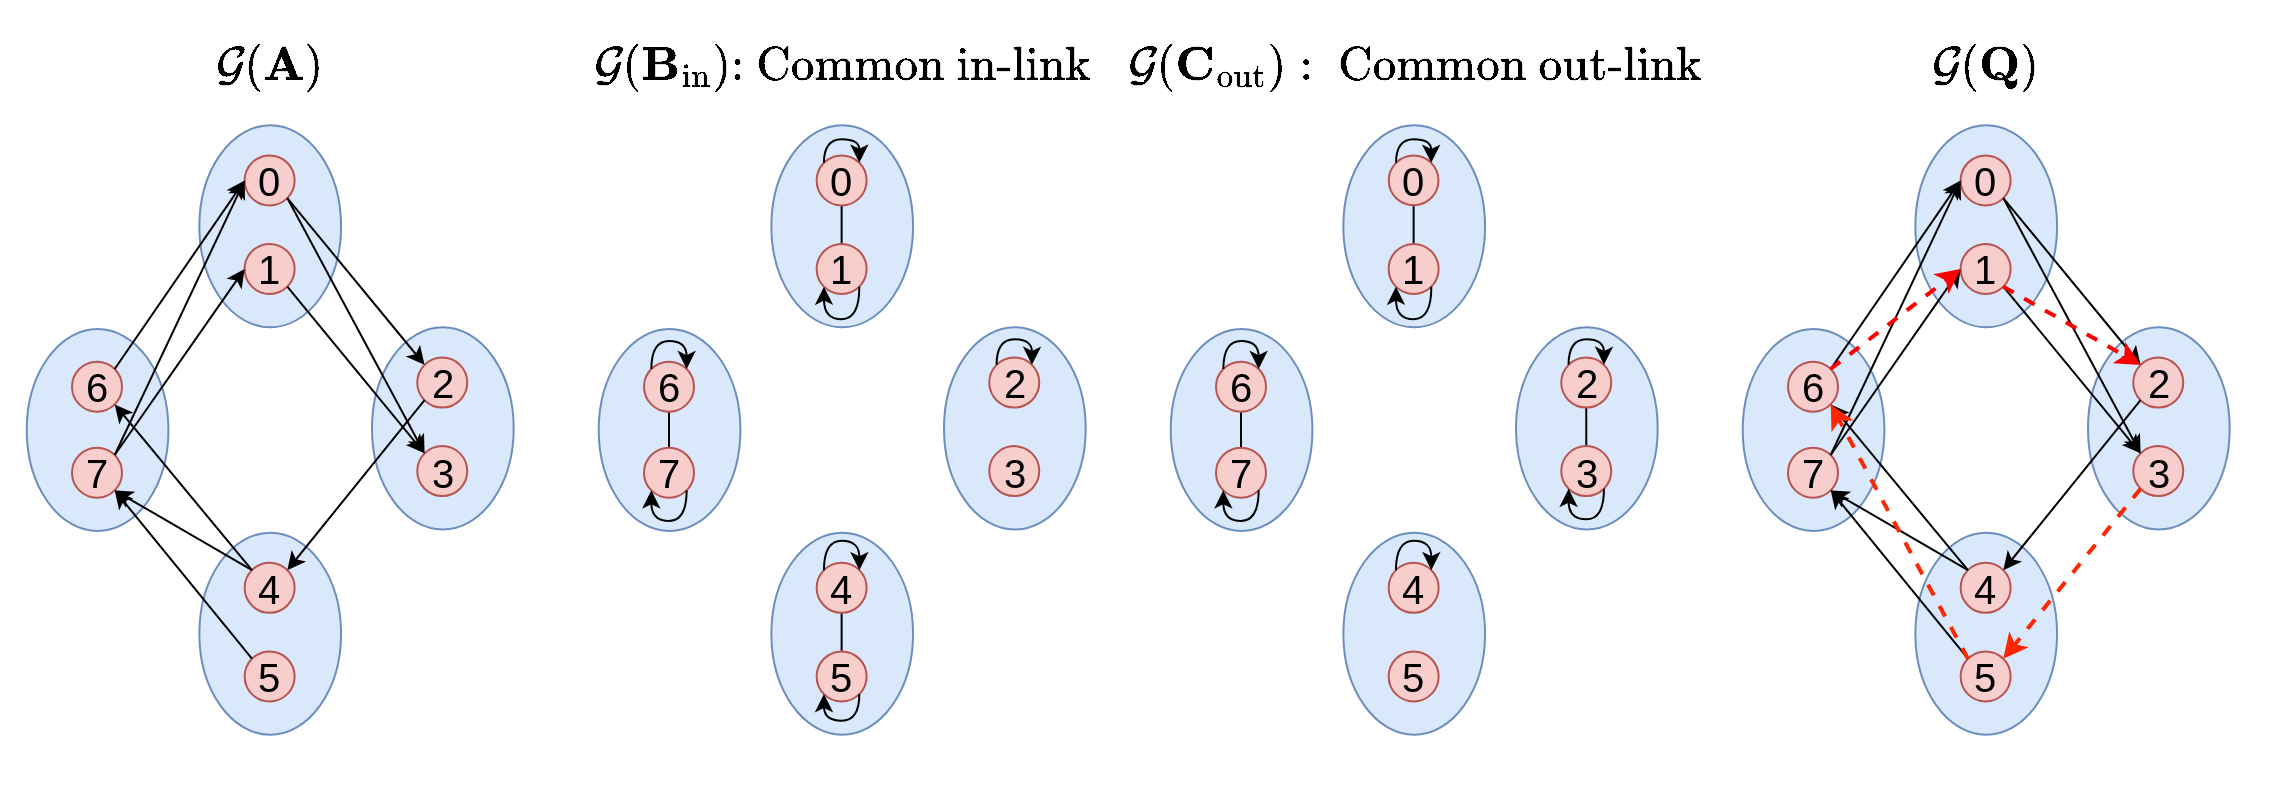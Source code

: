 <mxfile version="22.1.3" type="github">
  <diagram name="Page-1" id="w1v2pbCQFpZ6DE9W8kbo">
    <mxGraphModel dx="2074" dy="1190" grid="1" gridSize="10" guides="1" tooltips="1" connect="1" arrows="1" fold="1" page="1" pageScale="1" pageWidth="1400" pageHeight="850" math="1" shadow="0">
      <root>
        <mxCell id="0" />
        <mxCell id="1" parent="0" />
        <mxCell id="zq6gwk42By_WQmrwpAdC-290" value="" style="rounded=0;whiteSpace=wrap;html=1;strokeColor=none;" parent="1" vertex="1">
          <mxGeometry x="69.79" y="30" width="1140" height="400" as="geometry" />
        </mxCell>
        <mxCell id="zq6gwk42By_WQmrwpAdC-293" value="" style="group" parent="1" vertex="1" connectable="0">
          <mxGeometry x="82" y="60" width="1115.59" height="340" as="geometry" />
        </mxCell>
        <mxCell id="zq6gwk42By_WQmrwpAdC-291" value="" style="group" parent="zq6gwk42By_WQmrwpAdC-293" vertex="1" connectable="0">
          <mxGeometry width="1115.59" height="340" as="geometry" />
        </mxCell>
        <mxCell id="zq6gwk42By_WQmrwpAdC-72" value="" style="group" parent="zq6gwk42By_WQmrwpAdC-291" vertex="1" connectable="0">
          <mxGeometry y="30" width="243.85" height="310" as="geometry" />
        </mxCell>
        <mxCell id="zq6gwk42By_WQmrwpAdC-155" value="" style="group" parent="zq6gwk42By_WQmrwpAdC-72" vertex="1" connectable="0">
          <mxGeometry x="0.361" y="103.674" width="243.489" height="101.853" as="geometry" />
        </mxCell>
        <mxCell id="zq6gwk42By_WQmrwpAdC-154" value="" style="group" parent="zq6gwk42By_WQmrwpAdC-155" vertex="1" connectable="0">
          <mxGeometry y="0.8" width="70.857" height="101.053" as="geometry" />
        </mxCell>
        <mxCell id="zq6gwk42By_WQmrwpAdC-10" value="" style="ellipse;whiteSpace=wrap;html=1;rotation=-90;fillColor=#dae8fc;strokeColor=#6c8ebf;" parent="zq6gwk42By_WQmrwpAdC-154" vertex="1">
          <mxGeometry x="-15.098" y="15.098" width="101.053" height="70.857" as="geometry" />
        </mxCell>
        <mxCell id="zq6gwk42By_WQmrwpAdC-11" value="6" style="ellipse;whiteSpace=wrap;html=1;aspect=fixed;fillColor=#f8cecc;strokeColor=#b85450;fontSize=20;" parent="zq6gwk42By_WQmrwpAdC-154" vertex="1">
          <mxGeometry x="22.638" y="16.371" width="25" height="25" as="geometry" />
        </mxCell>
        <mxCell id="zq6gwk42By_WQmrwpAdC-12" value="7" style="ellipse;whiteSpace=wrap;html=1;aspect=fixed;fillColor=#f8cecc;strokeColor=#b85450;fontSize=20;" parent="zq6gwk42By_WQmrwpAdC-154" vertex="1">
          <mxGeometry x="22.638" y="59.372" width="25" height="25" as="geometry" />
        </mxCell>
        <mxCell id="zq6gwk42By_WQmrwpAdC-152" value="" style="group" parent="zq6gwk42By_WQmrwpAdC-155" vertex="1" connectable="0">
          <mxGeometry x="172.632" width="70.857" height="101.053" as="geometry" />
        </mxCell>
        <mxCell id="zq6gwk42By_WQmrwpAdC-4" value="" style="ellipse;whiteSpace=wrap;html=1;rotation=-90;fillColor=#dae8fc;strokeColor=#6c8ebf;" parent="zq6gwk42By_WQmrwpAdC-152" vertex="1">
          <mxGeometry x="-15.098" y="15.098" width="101.053" height="70.857" as="geometry" />
        </mxCell>
        <mxCell id="zq6gwk42By_WQmrwpAdC-5" value="2" style="ellipse;whiteSpace=wrap;html=1;aspect=fixed;fillColor=#f8cecc;strokeColor=#b85450;fontSize=20;" parent="zq6gwk42By_WQmrwpAdC-152" vertex="1">
          <mxGeometry x="22.638" y="15.086" width="25" height="25" as="geometry" />
        </mxCell>
        <mxCell id="zq6gwk42By_WQmrwpAdC-6" value="3" style="ellipse;whiteSpace=wrap;html=1;aspect=fixed;fillColor=#f8cecc;strokeColor=#b85450;fontSize=20;" parent="zq6gwk42By_WQmrwpAdC-152" vertex="1">
          <mxGeometry x="22.638" y="59.372" width="25" height="25" as="geometry" />
        </mxCell>
        <mxCell id="zq6gwk42By_WQmrwpAdC-156" value="" style="group" parent="zq6gwk42By_WQmrwpAdC-72" vertex="1" connectable="0">
          <mxGeometry x="86.677" y="2.617" width="70.857" height="304.767" as="geometry" />
        </mxCell>
        <mxCell id="zq6gwk42By_WQmrwpAdC-151" value="" style="group" parent="zq6gwk42By_WQmrwpAdC-156" vertex="1" connectable="0">
          <mxGeometry width="70.857" height="101.053" as="geometry" />
        </mxCell>
        <mxCell id="zq6gwk42By_WQmrwpAdC-1" value="" style="ellipse;whiteSpace=wrap;html=1;rotation=-90;fillColor=#dae8fc;strokeColor=#6c8ebf;" parent="zq6gwk42By_WQmrwpAdC-151" vertex="1">
          <mxGeometry x="-15.098" y="15.098" width="101.053" height="70.857" as="geometry" />
        </mxCell>
        <mxCell id="zq6gwk42By_WQmrwpAdC-2" value="0" style="ellipse;whiteSpace=wrap;html=1;aspect=fixed;fillColor=#f8cecc;strokeColor=#b85450;fontSize=20;" parent="zq6gwk42By_WQmrwpAdC-151" vertex="1">
          <mxGeometry x="22.638" y="15.086" width="25" height="25" as="geometry" />
        </mxCell>
        <mxCell id="zq6gwk42By_WQmrwpAdC-3" value="1" style="ellipse;whiteSpace=wrap;html=1;aspect=fixed;fillColor=#f8cecc;strokeColor=#b85450;fontSize=20;" parent="zq6gwk42By_WQmrwpAdC-151" vertex="1">
          <mxGeometry x="22.638" y="59.372" width="25" height="25" as="geometry" />
        </mxCell>
        <mxCell id="zq6gwk42By_WQmrwpAdC-153" value="" style="group" parent="zq6gwk42By_WQmrwpAdC-156" vertex="1" connectable="0">
          <mxGeometry y="203.714" width="70.857" height="101.053" as="geometry" />
        </mxCell>
        <mxCell id="zq6gwk42By_WQmrwpAdC-7" value="" style="ellipse;whiteSpace=wrap;html=1;rotation=-90;fillColor=#dae8fc;strokeColor=#6c8ebf;" parent="zq6gwk42By_WQmrwpAdC-153" vertex="1">
          <mxGeometry x="-15.098" y="15.098" width="101.053" height="70.857" as="geometry" />
        </mxCell>
        <mxCell id="zq6gwk42By_WQmrwpAdC-8" value="4" style="ellipse;whiteSpace=wrap;html=1;aspect=fixed;fillColor=#f8cecc;strokeColor=#b85450;fontSize=20;" parent="zq6gwk42By_WQmrwpAdC-153" vertex="1">
          <mxGeometry x="22.638" y="15.086" width="25" height="25" as="geometry" />
        </mxCell>
        <mxCell id="zq6gwk42By_WQmrwpAdC-9" value="5" style="ellipse;whiteSpace=wrap;html=1;aspect=fixed;fillColor=#f8cecc;strokeColor=#b85450;fontSize=20;" parent="zq6gwk42By_WQmrwpAdC-153" vertex="1">
          <mxGeometry x="22.638" y="59.372" width="25" height="25" as="geometry" />
        </mxCell>
        <mxCell id="zq6gwk42By_WQmrwpAdC-23" style="rounded=0;orthogonalLoop=1;jettySize=auto;html=1;exitX=1;exitY=0;exitDx=0;exitDy=0;entryX=0;entryY=0.5;entryDx=0;entryDy=0;" parent="zq6gwk42By_WQmrwpAdC-72" source="zq6gwk42By_WQmrwpAdC-11" target="zq6gwk42By_WQmrwpAdC-2" edge="1">
          <mxGeometry relative="1" as="geometry" />
        </mxCell>
        <mxCell id="zq6gwk42By_WQmrwpAdC-24" style="rounded=0;orthogonalLoop=1;jettySize=auto;html=1;exitX=1;exitY=0;exitDx=0;exitDy=0;entryX=0;entryY=0.5;entryDx=0;entryDy=0;" parent="zq6gwk42By_WQmrwpAdC-72" source="zq6gwk42By_WQmrwpAdC-12" target="zq6gwk42By_WQmrwpAdC-2" edge="1">
          <mxGeometry relative="1" as="geometry" />
        </mxCell>
        <mxCell id="zq6gwk42By_WQmrwpAdC-25" style="rounded=0;orthogonalLoop=1;jettySize=auto;html=1;exitX=1;exitY=0;exitDx=0;exitDy=0;entryX=0;entryY=0.5;entryDx=0;entryDy=0;" parent="zq6gwk42By_WQmrwpAdC-72" source="zq6gwk42By_WQmrwpAdC-12" target="zq6gwk42By_WQmrwpAdC-3" edge="1">
          <mxGeometry relative="1" as="geometry" />
        </mxCell>
        <mxCell id="zq6gwk42By_WQmrwpAdC-13" style="rounded=0;orthogonalLoop=1;jettySize=auto;html=1;exitX=1;exitY=1;exitDx=0;exitDy=0;entryX=0;entryY=0;entryDx=0;entryDy=0;" parent="zq6gwk42By_WQmrwpAdC-72" source="zq6gwk42By_WQmrwpAdC-2" target="zq6gwk42By_WQmrwpAdC-5" edge="1">
          <mxGeometry relative="1" as="geometry" />
        </mxCell>
        <mxCell id="zq6gwk42By_WQmrwpAdC-14" style="rounded=0;orthogonalLoop=1;jettySize=auto;html=1;exitX=1;exitY=1;exitDx=0;exitDy=0;entryX=0;entryY=0;entryDx=0;entryDy=0;" parent="zq6gwk42By_WQmrwpAdC-72" source="zq6gwk42By_WQmrwpAdC-2" target="zq6gwk42By_WQmrwpAdC-6" edge="1">
          <mxGeometry relative="1" as="geometry" />
        </mxCell>
        <mxCell id="zq6gwk42By_WQmrwpAdC-17" style="rounded=0;orthogonalLoop=1;jettySize=auto;html=1;exitX=1;exitY=1;exitDx=0;exitDy=0;entryX=0;entryY=0;entryDx=0;entryDy=0;" parent="zq6gwk42By_WQmrwpAdC-72" source="zq6gwk42By_WQmrwpAdC-3" target="zq6gwk42By_WQmrwpAdC-6" edge="1">
          <mxGeometry relative="1" as="geometry">
            <mxPoint x="202.105" y="172.714" as="targetPoint" />
          </mxGeometry>
        </mxCell>
        <mxCell id="zq6gwk42By_WQmrwpAdC-20" style="rounded=0;orthogonalLoop=1;jettySize=auto;html=1;exitX=0;exitY=0;exitDx=0;exitDy=0;entryX=1;entryY=1;entryDx=0;entryDy=0;" parent="zq6gwk42By_WQmrwpAdC-72" source="zq6gwk42By_WQmrwpAdC-8" target="zq6gwk42By_WQmrwpAdC-11" edge="1">
          <mxGeometry relative="1" as="geometry" />
        </mxCell>
        <mxCell id="zq6gwk42By_WQmrwpAdC-21" style="rounded=0;orthogonalLoop=1;jettySize=auto;html=1;exitX=0;exitY=0;exitDx=0;exitDy=0;entryX=1;entryY=1;entryDx=0;entryDy=0;" parent="zq6gwk42By_WQmrwpAdC-72" source="zq6gwk42By_WQmrwpAdC-8" target="zq6gwk42By_WQmrwpAdC-12" edge="1">
          <mxGeometry relative="1" as="geometry" />
        </mxCell>
        <mxCell id="zq6gwk42By_WQmrwpAdC-22" style="rounded=0;orthogonalLoop=1;jettySize=auto;html=1;exitX=0;exitY=0;exitDx=0;exitDy=0;entryX=1;entryY=1;entryDx=0;entryDy=0;" parent="zq6gwk42By_WQmrwpAdC-72" source="zq6gwk42By_WQmrwpAdC-9" target="zq6gwk42By_WQmrwpAdC-12" edge="1">
          <mxGeometry relative="1" as="geometry" />
        </mxCell>
        <mxCell id="UWYhMmHwuUDx0fJ9LUwp-1" style="rounded=0;orthogonalLoop=1;jettySize=auto;html=1;exitX=0;exitY=1;exitDx=0;exitDy=0;entryX=1;entryY=0;entryDx=0;entryDy=0;" parent="zq6gwk42By_WQmrwpAdC-72" source="zq6gwk42By_WQmrwpAdC-5" target="zq6gwk42By_WQmrwpAdC-8" edge="1">
          <mxGeometry relative="1" as="geometry" />
        </mxCell>
        <mxCell id="zq6gwk42By_WQmrwpAdC-254" value="$$\mathcal{G}(\mathbf{A})$$&amp;nbsp;" style="text;html=1;strokeColor=none;fillColor=none;align=center;verticalAlign=middle;whiteSpace=wrap;rounded=0;fontSize=20;" parent="zq6gwk42By_WQmrwpAdC-291" vertex="1">
          <mxGeometry x="24.92" width="194" height="30" as="geometry" />
        </mxCell>
        <mxCell id="zq6gwk42By_WQmrwpAdC-157" value="" style="group" parent="zq6gwk42By_WQmrwpAdC-291" vertex="1" connectable="0">
          <mxGeometry x="286" y="30" width="243.85" height="310" as="geometry" />
        </mxCell>
        <mxCell id="zq6gwk42By_WQmrwpAdC-158" value="" style="group" parent="zq6gwk42By_WQmrwpAdC-157" vertex="1" connectable="0">
          <mxGeometry x="0.361" y="103.674" width="243.489" height="101.853" as="geometry" />
        </mxCell>
        <mxCell id="zq6gwk42By_WQmrwpAdC-159" value="" style="group" parent="zq6gwk42By_WQmrwpAdC-158" vertex="1" connectable="0">
          <mxGeometry y="0.8" width="70.857" height="101.053" as="geometry" />
        </mxCell>
        <mxCell id="zq6gwk42By_WQmrwpAdC-160" value="" style="ellipse;whiteSpace=wrap;html=1;rotation=-90;fillColor=#dae8fc;strokeColor=#6c8ebf;" parent="zq6gwk42By_WQmrwpAdC-159" vertex="1">
          <mxGeometry x="-15.098" y="15.098" width="101.053" height="70.857" as="geometry" />
        </mxCell>
        <mxCell id="ntWDkLDmYSj48sWUWbAF-15" style="edgeStyle=orthogonalEdgeStyle;rounded=0;orthogonalLoop=1;jettySize=auto;html=1;exitX=0.5;exitY=1;exitDx=0;exitDy=0;entryX=0.5;entryY=0;entryDx=0;entryDy=0;endArrow=none;endFill=0;" edge="1" parent="zq6gwk42By_WQmrwpAdC-159" source="zq6gwk42By_WQmrwpAdC-161" target="zq6gwk42By_WQmrwpAdC-162">
          <mxGeometry relative="1" as="geometry" />
        </mxCell>
        <mxCell id="zq6gwk42By_WQmrwpAdC-161" value="6" style="ellipse;whiteSpace=wrap;html=1;aspect=fixed;fillColor=#f8cecc;strokeColor=#b85450;fontSize=20;" parent="zq6gwk42By_WQmrwpAdC-159" vertex="1">
          <mxGeometry x="22.638" y="16.371" width="25" height="25" as="geometry" />
        </mxCell>
        <mxCell id="zq6gwk42By_WQmrwpAdC-162" value="7" style="ellipse;whiteSpace=wrap;html=1;aspect=fixed;fillColor=#f8cecc;strokeColor=#b85450;fontSize=20;" parent="zq6gwk42By_WQmrwpAdC-159" vertex="1">
          <mxGeometry x="22.638" y="59.372" width="25" height="25" as="geometry" />
        </mxCell>
        <mxCell id="ntWDkLDmYSj48sWUWbAF-13" style="edgeStyle=orthogonalEdgeStyle;rounded=0;orthogonalLoop=1;jettySize=auto;html=1;exitX=0;exitY=0;exitDx=0;exitDy=0;entryX=1;entryY=0;entryDx=0;entryDy=0;curved=1;" edge="1" parent="zq6gwk42By_WQmrwpAdC-159" source="zq6gwk42By_WQmrwpAdC-161" target="zq6gwk42By_WQmrwpAdC-161">
          <mxGeometry relative="1" as="geometry">
            <Array as="points">
              <mxPoint x="26" y="6" />
              <mxPoint x="44" y="6" />
            </Array>
          </mxGeometry>
        </mxCell>
        <mxCell id="ntWDkLDmYSj48sWUWbAF-14" style="edgeStyle=orthogonalEdgeStyle;rounded=0;orthogonalLoop=1;jettySize=auto;html=1;exitX=1;exitY=1;exitDx=0;exitDy=0;entryX=0;entryY=1;entryDx=0;entryDy=0;curved=1;" edge="1" parent="zq6gwk42By_WQmrwpAdC-159" source="zq6gwk42By_WQmrwpAdC-162" target="zq6gwk42By_WQmrwpAdC-162">
          <mxGeometry relative="1" as="geometry">
            <Array as="points">
              <mxPoint x="44" y="96" />
              <mxPoint x="26" y="96" />
            </Array>
          </mxGeometry>
        </mxCell>
        <mxCell id="zq6gwk42By_WQmrwpAdC-163" value="" style="group" parent="zq6gwk42By_WQmrwpAdC-158" vertex="1" connectable="0">
          <mxGeometry x="172.632" width="70.857" height="101.053" as="geometry" />
        </mxCell>
        <mxCell id="zq6gwk42By_WQmrwpAdC-164" value="" style="ellipse;whiteSpace=wrap;html=1;rotation=-90;fillColor=#dae8fc;strokeColor=#6c8ebf;" parent="zq6gwk42By_WQmrwpAdC-163" vertex="1">
          <mxGeometry x="-15.098" y="15.098" width="101.053" height="70.857" as="geometry" />
        </mxCell>
        <mxCell id="zq6gwk42By_WQmrwpAdC-165" value="2" style="ellipse;whiteSpace=wrap;html=1;aspect=fixed;fillColor=#f8cecc;strokeColor=#b85450;fontSize=20;" parent="zq6gwk42By_WQmrwpAdC-163" vertex="1">
          <mxGeometry x="22.638" y="15.086" width="25" height="25" as="geometry" />
        </mxCell>
        <mxCell id="zq6gwk42By_WQmrwpAdC-166" value="3" style="ellipse;whiteSpace=wrap;html=1;aspect=fixed;fillColor=#f8cecc;strokeColor=#b85450;fontSize=20;" parent="zq6gwk42By_WQmrwpAdC-163" vertex="1">
          <mxGeometry x="22.638" y="59.372" width="25" height="25" as="geometry" />
        </mxCell>
        <mxCell id="ntWDkLDmYSj48sWUWbAF-10" style="edgeStyle=orthogonalEdgeStyle;rounded=0;orthogonalLoop=1;jettySize=auto;html=1;exitX=0;exitY=0;exitDx=0;exitDy=0;entryX=1;entryY=0;entryDx=0;entryDy=0;curved=1;" edge="1" parent="zq6gwk42By_WQmrwpAdC-163" source="zq6gwk42By_WQmrwpAdC-165" target="zq6gwk42By_WQmrwpAdC-165">
          <mxGeometry relative="1" as="geometry">
            <Array as="points">
              <mxPoint x="26" y="6" />
              <mxPoint x="44" y="6" />
            </Array>
          </mxGeometry>
        </mxCell>
        <mxCell id="zq6gwk42By_WQmrwpAdC-167" value="" style="group" parent="zq6gwk42By_WQmrwpAdC-157" vertex="1" connectable="0">
          <mxGeometry x="86.677" y="2.617" width="70.857" height="304.767" as="geometry" />
        </mxCell>
        <mxCell id="zq6gwk42By_WQmrwpAdC-168" value="" style="group" parent="zq6gwk42By_WQmrwpAdC-167" vertex="1" connectable="0">
          <mxGeometry width="70.857" height="101.053" as="geometry" />
        </mxCell>
        <mxCell id="zq6gwk42By_WQmrwpAdC-169" value="" style="ellipse;whiteSpace=wrap;html=1;rotation=-90;fillColor=#dae8fc;strokeColor=#6c8ebf;" parent="zq6gwk42By_WQmrwpAdC-168" vertex="1">
          <mxGeometry x="-15.098" y="15.098" width="101.053" height="70.857" as="geometry" />
        </mxCell>
        <mxCell id="zq6gwk42By_WQmrwpAdC-206" style="edgeStyle=orthogonalEdgeStyle;rounded=0;orthogonalLoop=1;jettySize=auto;html=1;exitX=0.5;exitY=1;exitDx=0;exitDy=0;entryX=0.5;entryY=0;entryDx=0;entryDy=0;startArrow=none;startFill=0;fontSize=20;endArrow=none;endFill=0;" parent="zq6gwk42By_WQmrwpAdC-168" source="zq6gwk42By_WQmrwpAdC-170" target="zq6gwk42By_WQmrwpAdC-171" edge="1">
          <mxGeometry relative="1" as="geometry" />
        </mxCell>
        <mxCell id="zq6gwk42By_WQmrwpAdC-170" value="0" style="ellipse;whiteSpace=wrap;html=1;aspect=fixed;fillColor=#f8cecc;strokeColor=#b85450;fontSize=20;" parent="zq6gwk42By_WQmrwpAdC-168" vertex="1">
          <mxGeometry x="22.638" y="15.086" width="25" height="25" as="geometry" />
        </mxCell>
        <mxCell id="zq6gwk42By_WQmrwpAdC-171" value="1" style="ellipse;whiteSpace=wrap;html=1;aspect=fixed;fillColor=#f8cecc;strokeColor=#b85450;fontSize=20;" parent="zq6gwk42By_WQmrwpAdC-168" vertex="1">
          <mxGeometry x="22.638" y="59.372" width="25" height="25" as="geometry" />
        </mxCell>
        <mxCell id="ntWDkLDmYSj48sWUWbAF-16" style="edgeStyle=orthogonalEdgeStyle;rounded=0;orthogonalLoop=1;jettySize=auto;html=1;exitX=0;exitY=0;exitDx=0;exitDy=0;entryX=1;entryY=0;entryDx=0;entryDy=0;curved=1;" edge="1" parent="zq6gwk42By_WQmrwpAdC-168" source="zq6gwk42By_WQmrwpAdC-170" target="zq6gwk42By_WQmrwpAdC-170">
          <mxGeometry relative="1" as="geometry">
            <Array as="points">
              <mxPoint x="26" y="7" />
              <mxPoint x="44" y="7" />
            </Array>
          </mxGeometry>
        </mxCell>
        <mxCell id="ntWDkLDmYSj48sWUWbAF-17" style="edgeStyle=orthogonalEdgeStyle;rounded=0;orthogonalLoop=1;jettySize=auto;html=1;exitX=1;exitY=1;exitDx=0;exitDy=0;entryX=0;entryY=1;entryDx=0;entryDy=0;curved=1;" edge="1" parent="zq6gwk42By_WQmrwpAdC-168" source="zq6gwk42By_WQmrwpAdC-171" target="zq6gwk42By_WQmrwpAdC-171">
          <mxGeometry relative="1" as="geometry">
            <Array as="points">
              <mxPoint x="44" y="97" />
              <mxPoint x="26" y="97" />
            </Array>
          </mxGeometry>
        </mxCell>
        <mxCell id="zq6gwk42By_WQmrwpAdC-172" value="" style="group" parent="zq6gwk42By_WQmrwpAdC-167" vertex="1" connectable="0">
          <mxGeometry y="203.714" width="70.857" height="101.053" as="geometry" />
        </mxCell>
        <mxCell id="zq6gwk42By_WQmrwpAdC-173" value="" style="ellipse;whiteSpace=wrap;html=1;rotation=-90;fillColor=#dae8fc;strokeColor=#6c8ebf;" parent="zq6gwk42By_WQmrwpAdC-172" vertex="1">
          <mxGeometry x="-15.098" y="15.098" width="101.053" height="70.857" as="geometry" />
        </mxCell>
        <mxCell id="ntWDkLDmYSj48sWUWbAF-1" style="edgeStyle=orthogonalEdgeStyle;rounded=0;orthogonalLoop=1;jettySize=auto;html=1;exitX=0.5;exitY=1;exitDx=0;exitDy=0;entryX=0.5;entryY=0;entryDx=0;entryDy=0;endArrow=none;endFill=0;" edge="1" parent="zq6gwk42By_WQmrwpAdC-172" source="zq6gwk42By_WQmrwpAdC-174" target="zq6gwk42By_WQmrwpAdC-175">
          <mxGeometry relative="1" as="geometry" />
        </mxCell>
        <mxCell id="zq6gwk42By_WQmrwpAdC-174" value="4" style="ellipse;whiteSpace=wrap;html=1;aspect=fixed;fillColor=#f8cecc;strokeColor=#b85450;fontSize=20;" parent="zq6gwk42By_WQmrwpAdC-172" vertex="1">
          <mxGeometry x="22.638" y="15.086" width="25" height="25" as="geometry" />
        </mxCell>
        <mxCell id="zq6gwk42By_WQmrwpAdC-175" value="5" style="ellipse;whiteSpace=wrap;html=1;aspect=fixed;fillColor=#f8cecc;strokeColor=#b85450;fontSize=20;" parent="zq6gwk42By_WQmrwpAdC-172" vertex="1">
          <mxGeometry x="22.638" y="59.372" width="25" height="25" as="geometry" />
        </mxCell>
        <mxCell id="ntWDkLDmYSj48sWUWbAF-8" style="edgeStyle=orthogonalEdgeStyle;rounded=0;orthogonalLoop=1;jettySize=auto;html=1;exitX=1;exitY=1;exitDx=0;exitDy=0;entryX=0;entryY=1;entryDx=0;entryDy=0;curved=1;" edge="1" parent="zq6gwk42By_WQmrwpAdC-172" source="zq6gwk42By_WQmrwpAdC-175" target="zq6gwk42By_WQmrwpAdC-175">
          <mxGeometry relative="1" as="geometry">
            <Array as="points">
              <mxPoint x="44" y="94" />
              <mxPoint x="26" y="94" />
            </Array>
            <mxPoint x="44.13" y="84.376" as="sourcePoint" />
            <mxPoint x="26.13" y="84.376" as="targetPoint" />
          </mxGeometry>
        </mxCell>
        <mxCell id="ntWDkLDmYSj48sWUWbAF-9" style="edgeStyle=orthogonalEdgeStyle;rounded=0;orthogonalLoop=1;jettySize=auto;html=1;exitX=0;exitY=0;exitDx=0;exitDy=0;entryX=1;entryY=0;entryDx=0;entryDy=0;curved=1;" edge="1" parent="zq6gwk42By_WQmrwpAdC-172" source="zq6gwk42By_WQmrwpAdC-174" target="zq6gwk42By_WQmrwpAdC-174">
          <mxGeometry relative="1" as="geometry">
            <Array as="points">
              <mxPoint x="26" y="4" />
              <mxPoint x="44" y="4" />
            </Array>
          </mxGeometry>
        </mxCell>
        <mxCell id="zq6gwk42By_WQmrwpAdC-219" value="" style="group" parent="zq6gwk42By_WQmrwpAdC-291" vertex="1" connectable="0">
          <mxGeometry x="572" y="30" width="243.85" height="310" as="geometry" />
        </mxCell>
        <mxCell id="zq6gwk42By_WQmrwpAdC-220" value="" style="group" parent="zq6gwk42By_WQmrwpAdC-219" vertex="1" connectable="0">
          <mxGeometry x="0.361" y="103.674" width="243.489" height="101.853" as="geometry" />
        </mxCell>
        <mxCell id="zq6gwk42By_WQmrwpAdC-221" value="" style="group" parent="zq6gwk42By_WQmrwpAdC-220" vertex="1" connectable="0">
          <mxGeometry y="0.8" width="70.857" height="101.053" as="geometry" />
        </mxCell>
        <mxCell id="zq6gwk42By_WQmrwpAdC-222" value="" style="ellipse;whiteSpace=wrap;html=1;rotation=-90;fillColor=#dae8fc;strokeColor=#6c8ebf;" parent="zq6gwk42By_WQmrwpAdC-221" vertex="1">
          <mxGeometry x="-15.098" y="15.098" width="101.053" height="70.857" as="geometry" />
        </mxCell>
        <mxCell id="zq6gwk42By_WQmrwpAdC-223" style="edgeStyle=orthogonalEdgeStyle;rounded=0;orthogonalLoop=1;jettySize=auto;html=1;exitX=0.5;exitY=1;exitDx=0;exitDy=0;entryX=0.5;entryY=0;entryDx=0;entryDy=0;startArrow=none;startFill=0;fontSize=20;endArrow=none;endFill=0;" parent="zq6gwk42By_WQmrwpAdC-221" source="zq6gwk42By_WQmrwpAdC-224" target="zq6gwk42By_WQmrwpAdC-225" edge="1">
          <mxGeometry relative="1" as="geometry" />
        </mxCell>
        <mxCell id="zq6gwk42By_WQmrwpAdC-224" value="6" style="ellipse;whiteSpace=wrap;html=1;aspect=fixed;fillColor=#f8cecc;strokeColor=#b85450;fontSize=20;" parent="zq6gwk42By_WQmrwpAdC-221" vertex="1">
          <mxGeometry x="22.638" y="16.371" width="25" height="25" as="geometry" />
        </mxCell>
        <mxCell id="zq6gwk42By_WQmrwpAdC-225" value="7" style="ellipse;whiteSpace=wrap;html=1;aspect=fixed;fillColor=#f8cecc;strokeColor=#b85450;fontSize=20;" parent="zq6gwk42By_WQmrwpAdC-221" vertex="1">
          <mxGeometry x="22.638" y="59.372" width="25" height="25" as="geometry" />
        </mxCell>
        <mxCell id="ntWDkLDmYSj48sWUWbAF-24" style="edgeStyle=orthogonalEdgeStyle;rounded=0;orthogonalLoop=1;jettySize=auto;html=1;exitX=0;exitY=0;exitDx=0;exitDy=0;entryX=1;entryY=0;entryDx=0;entryDy=0;curved=1;" edge="1" parent="zq6gwk42By_WQmrwpAdC-221" source="zq6gwk42By_WQmrwpAdC-224" target="zq6gwk42By_WQmrwpAdC-224">
          <mxGeometry relative="1" as="geometry">
            <Array as="points">
              <mxPoint x="26" y="6" />
              <mxPoint x="44" y="6" />
            </Array>
          </mxGeometry>
        </mxCell>
        <mxCell id="ntWDkLDmYSj48sWUWbAF-25" style="edgeStyle=orthogonalEdgeStyle;rounded=0;orthogonalLoop=1;jettySize=auto;html=1;exitX=1;exitY=1;exitDx=0;exitDy=0;entryX=0;entryY=1;entryDx=0;entryDy=0;curved=1;" edge="1" parent="zq6gwk42By_WQmrwpAdC-221" source="zq6gwk42By_WQmrwpAdC-225" target="zq6gwk42By_WQmrwpAdC-225">
          <mxGeometry relative="1" as="geometry">
            <Array as="points">
              <mxPoint x="44" y="96" />
              <mxPoint x="26" y="96" />
            </Array>
          </mxGeometry>
        </mxCell>
        <mxCell id="zq6gwk42By_WQmrwpAdC-228" value="" style="group" parent="zq6gwk42By_WQmrwpAdC-220" vertex="1" connectable="0">
          <mxGeometry x="172.632" width="70.857" height="101.053" as="geometry" />
        </mxCell>
        <mxCell id="zq6gwk42By_WQmrwpAdC-229" value="" style="ellipse;whiteSpace=wrap;html=1;rotation=-90;fillColor=#dae8fc;strokeColor=#6c8ebf;" parent="zq6gwk42By_WQmrwpAdC-228" vertex="1">
          <mxGeometry x="-15.098" y="15.098" width="101.053" height="70.857" as="geometry" />
        </mxCell>
        <mxCell id="ntWDkLDmYSj48sWUWbAF-20" style="edgeStyle=orthogonalEdgeStyle;rounded=0;orthogonalLoop=1;jettySize=auto;html=1;exitX=0.5;exitY=1;exitDx=0;exitDy=0;entryX=0.5;entryY=0;entryDx=0;entryDy=0;endArrow=none;endFill=0;" edge="1" parent="zq6gwk42By_WQmrwpAdC-228" source="zq6gwk42By_WQmrwpAdC-231" target="zq6gwk42By_WQmrwpAdC-232">
          <mxGeometry relative="1" as="geometry" />
        </mxCell>
        <mxCell id="zq6gwk42By_WQmrwpAdC-231" value="2" style="ellipse;whiteSpace=wrap;html=1;aspect=fixed;fillColor=#f8cecc;strokeColor=#b85450;fontSize=20;" parent="zq6gwk42By_WQmrwpAdC-228" vertex="1">
          <mxGeometry x="22.638" y="15.086" width="25" height="25" as="geometry" />
        </mxCell>
        <mxCell id="zq6gwk42By_WQmrwpAdC-232" value="3" style="ellipse;whiteSpace=wrap;html=1;aspect=fixed;fillColor=#f8cecc;strokeColor=#b85450;fontSize=20;" parent="zq6gwk42By_WQmrwpAdC-228" vertex="1">
          <mxGeometry x="22.638" y="59.372" width="25" height="25" as="geometry" />
        </mxCell>
        <mxCell id="ntWDkLDmYSj48sWUWbAF-21" style="edgeStyle=orthogonalEdgeStyle;rounded=0;orthogonalLoop=1;jettySize=auto;html=1;exitX=0;exitY=0;exitDx=0;exitDy=0;entryX=1;entryY=0;entryDx=0;entryDy=0;curved=1;" edge="1" parent="zq6gwk42By_WQmrwpAdC-228" source="zq6gwk42By_WQmrwpAdC-231" target="zq6gwk42By_WQmrwpAdC-231">
          <mxGeometry relative="1" as="geometry">
            <Array as="points">
              <mxPoint x="26" y="6" />
              <mxPoint x="44" y="6" />
            </Array>
          </mxGeometry>
        </mxCell>
        <mxCell id="ntWDkLDmYSj48sWUWbAF-22" style="edgeStyle=orthogonalEdgeStyle;rounded=0;orthogonalLoop=1;jettySize=auto;html=1;exitX=1;exitY=1;exitDx=0;exitDy=0;entryX=0;entryY=1;entryDx=0;entryDy=0;curved=1;" edge="1" parent="zq6gwk42By_WQmrwpAdC-228" source="zq6gwk42By_WQmrwpAdC-232" target="zq6gwk42By_WQmrwpAdC-232">
          <mxGeometry relative="1" as="geometry">
            <Array as="points">
              <mxPoint x="44" y="96" />
              <mxPoint x="26" y="96" />
            </Array>
          </mxGeometry>
        </mxCell>
        <mxCell id="zq6gwk42By_WQmrwpAdC-235" value="" style="group" parent="zq6gwk42By_WQmrwpAdC-219" vertex="1" connectable="0">
          <mxGeometry x="86.677" y="2.617" width="70.857" height="304.767" as="geometry" />
        </mxCell>
        <mxCell id="zq6gwk42By_WQmrwpAdC-236" value="" style="group" parent="zq6gwk42By_WQmrwpAdC-235" vertex="1" connectable="0">
          <mxGeometry width="70.857" height="101.053" as="geometry" />
        </mxCell>
        <mxCell id="zq6gwk42By_WQmrwpAdC-237" value="" style="ellipse;whiteSpace=wrap;html=1;rotation=-90;fillColor=#dae8fc;strokeColor=#6c8ebf;" parent="zq6gwk42By_WQmrwpAdC-236" vertex="1">
          <mxGeometry x="-15.098" y="15.098" width="101.053" height="70.857" as="geometry" />
        </mxCell>
        <mxCell id="zq6gwk42By_WQmrwpAdC-238" style="edgeStyle=orthogonalEdgeStyle;rounded=0;orthogonalLoop=1;jettySize=auto;html=1;exitX=0.5;exitY=1;exitDx=0;exitDy=0;entryX=0.5;entryY=0;entryDx=0;entryDy=0;startArrow=none;startFill=0;fontSize=20;endArrow=none;endFill=0;" parent="zq6gwk42By_WQmrwpAdC-236" source="zq6gwk42By_WQmrwpAdC-239" target="zq6gwk42By_WQmrwpAdC-240" edge="1">
          <mxGeometry relative="1" as="geometry" />
        </mxCell>
        <mxCell id="zq6gwk42By_WQmrwpAdC-239" value="0" style="ellipse;whiteSpace=wrap;html=1;aspect=fixed;fillColor=#f8cecc;strokeColor=#b85450;fontSize=20;" parent="zq6gwk42By_WQmrwpAdC-236" vertex="1">
          <mxGeometry x="22.72" y="15.17" width="24.83" height="24.83" as="geometry" />
        </mxCell>
        <mxCell id="zq6gwk42By_WQmrwpAdC-240" value="1" style="ellipse;whiteSpace=wrap;html=1;aspect=fixed;fillColor=#f8cecc;strokeColor=#b85450;fontSize=20;" parent="zq6gwk42By_WQmrwpAdC-236" vertex="1">
          <mxGeometry x="22.638" y="59.372" width="25" height="25" as="geometry" />
        </mxCell>
        <mxCell id="ntWDkLDmYSj48sWUWbAF-26" style="edgeStyle=orthogonalEdgeStyle;rounded=0;orthogonalLoop=1;jettySize=auto;html=1;exitX=0;exitY=0;exitDx=0;exitDy=0;entryX=1;entryY=0;entryDx=0;entryDy=0;curved=1;" edge="1" parent="zq6gwk42By_WQmrwpAdC-236" source="zq6gwk42By_WQmrwpAdC-239" target="zq6gwk42By_WQmrwpAdC-239">
          <mxGeometry relative="1" as="geometry">
            <Array as="points">
              <mxPoint x="26" y="7" />
              <mxPoint x="44" y="7" />
            </Array>
          </mxGeometry>
        </mxCell>
        <mxCell id="ntWDkLDmYSj48sWUWbAF-27" style="edgeStyle=orthogonalEdgeStyle;rounded=0;orthogonalLoop=1;jettySize=auto;html=1;exitX=1;exitY=1;exitDx=0;exitDy=0;entryX=0;entryY=1;entryDx=0;entryDy=0;curved=1;" edge="1" parent="zq6gwk42By_WQmrwpAdC-236" source="zq6gwk42By_WQmrwpAdC-240" target="zq6gwk42By_WQmrwpAdC-240">
          <mxGeometry relative="1" as="geometry">
            <Array as="points">
              <mxPoint x="44" y="97" />
              <mxPoint x="26" y="97" />
            </Array>
          </mxGeometry>
        </mxCell>
        <mxCell id="zq6gwk42By_WQmrwpAdC-243" value="" style="group" parent="zq6gwk42By_WQmrwpAdC-235" vertex="1" connectable="0">
          <mxGeometry y="203.714" width="70.857" height="101.053" as="geometry" />
        </mxCell>
        <mxCell id="zq6gwk42By_WQmrwpAdC-244" value="" style="ellipse;whiteSpace=wrap;html=1;rotation=-90;fillColor=#dae8fc;strokeColor=#6c8ebf;" parent="zq6gwk42By_WQmrwpAdC-243" vertex="1">
          <mxGeometry x="-15.098" y="15.098" width="101.053" height="70.857" as="geometry" />
        </mxCell>
        <mxCell id="zq6gwk42By_WQmrwpAdC-245" value="4" style="ellipse;whiteSpace=wrap;html=1;aspect=fixed;fillColor=#f8cecc;strokeColor=#b85450;fontSize=20;" parent="zq6gwk42By_WQmrwpAdC-243" vertex="1">
          <mxGeometry x="22.638" y="15.086" width="25" height="25" as="geometry" />
        </mxCell>
        <mxCell id="zq6gwk42By_WQmrwpAdC-246" value="5" style="ellipse;whiteSpace=wrap;html=1;aspect=fixed;fillColor=#f8cecc;strokeColor=#b85450;fontSize=20;" parent="zq6gwk42By_WQmrwpAdC-243" vertex="1">
          <mxGeometry x="22.638" y="59.372" width="25" height="25" as="geometry" />
        </mxCell>
        <mxCell id="ntWDkLDmYSj48sWUWbAF-23" style="edgeStyle=orthogonalEdgeStyle;rounded=0;orthogonalLoop=1;jettySize=auto;html=1;exitX=0;exitY=0;exitDx=0;exitDy=0;entryX=1;entryY=0;entryDx=0;entryDy=0;curved=1;" edge="1" parent="zq6gwk42By_WQmrwpAdC-243" source="zq6gwk42By_WQmrwpAdC-245" target="zq6gwk42By_WQmrwpAdC-245">
          <mxGeometry relative="1" as="geometry">
            <Array as="points">
              <mxPoint x="26" y="4" />
              <mxPoint x="44" y="4" />
            </Array>
          </mxGeometry>
        </mxCell>
        <mxCell id="zq6gwk42By_WQmrwpAdC-251" value="$$\mathcal{G}(\mathbf{B}_\text{in})\text{: Common in-link}$$&amp;nbsp;" style="text;html=1;strokeColor=none;fillColor=none;align=center;verticalAlign=middle;whiteSpace=wrap;rounded=0;fontSize=20;" parent="zq6gwk42By_WQmrwpAdC-291" vertex="1">
          <mxGeometry x="310.92" width="194" height="30" as="geometry" />
        </mxCell>
        <mxCell id="zq6gwk42By_WQmrwpAdC-253" value="$$\mathcal{G}(\mathbf{C}_\text{out}):\text{ Common out-link}$$&amp;nbsp;" style="text;html=1;strokeColor=none;fillColor=none;align=center;verticalAlign=middle;whiteSpace=wrap;rounded=0;fontSize=20;" parent="zq6gwk42By_WQmrwpAdC-291" vertex="1">
          <mxGeometry x="596.92" width="194" height="30" as="geometry" />
        </mxCell>
        <mxCell id="zq6gwk42By_WQmrwpAdC-255" value="" style="group" parent="zq6gwk42By_WQmrwpAdC-291" vertex="1" connectable="0">
          <mxGeometry x="858" y="30" width="243.85" height="310" as="geometry" />
        </mxCell>
        <mxCell id="zq6gwk42By_WQmrwpAdC-256" value="" style="group" parent="zq6gwk42By_WQmrwpAdC-255" vertex="1" connectable="0">
          <mxGeometry x="0.361" y="103.674" width="243.489" height="101.853" as="geometry" />
        </mxCell>
        <mxCell id="zq6gwk42By_WQmrwpAdC-257" value="" style="group" parent="zq6gwk42By_WQmrwpAdC-256" vertex="1" connectable="0">
          <mxGeometry y="0.8" width="70.857" height="101.053" as="geometry" />
        </mxCell>
        <mxCell id="zq6gwk42By_WQmrwpAdC-258" value="" style="ellipse;whiteSpace=wrap;html=1;rotation=-90;fillColor=#dae8fc;strokeColor=#6c8ebf;" parent="zq6gwk42By_WQmrwpAdC-257" vertex="1">
          <mxGeometry x="-15.098" y="15.098" width="101.053" height="70.857" as="geometry" />
        </mxCell>
        <mxCell id="zq6gwk42By_WQmrwpAdC-259" value="6" style="ellipse;whiteSpace=wrap;html=1;aspect=fixed;fillColor=#f8cecc;strokeColor=#b85450;fontSize=20;" parent="zq6gwk42By_WQmrwpAdC-257" vertex="1">
          <mxGeometry x="22.638" y="16.371" width="25" height="25" as="geometry" />
        </mxCell>
        <mxCell id="zq6gwk42By_WQmrwpAdC-260" value="7" style="ellipse;whiteSpace=wrap;html=1;aspect=fixed;fillColor=#f8cecc;strokeColor=#b85450;fontSize=20;" parent="zq6gwk42By_WQmrwpAdC-257" vertex="1">
          <mxGeometry x="22.638" y="59.372" width="25" height="25" as="geometry" />
        </mxCell>
        <mxCell id="zq6gwk42By_WQmrwpAdC-261" value="" style="group" parent="zq6gwk42By_WQmrwpAdC-256" vertex="1" connectable="0">
          <mxGeometry x="172.632" width="70.857" height="101.053" as="geometry" />
        </mxCell>
        <mxCell id="zq6gwk42By_WQmrwpAdC-262" value="" style="ellipse;whiteSpace=wrap;html=1;rotation=-90;fillColor=#dae8fc;strokeColor=#6c8ebf;" parent="zq6gwk42By_WQmrwpAdC-261" vertex="1">
          <mxGeometry x="-15.098" y="15.098" width="101.053" height="70.857" as="geometry" />
        </mxCell>
        <mxCell id="zq6gwk42By_WQmrwpAdC-263" value="2" style="ellipse;whiteSpace=wrap;html=1;aspect=fixed;fillColor=#f8cecc;strokeColor=#b85450;fontSize=20;" parent="zq6gwk42By_WQmrwpAdC-261" vertex="1">
          <mxGeometry x="22.638" y="15.086" width="25" height="25" as="geometry" />
        </mxCell>
        <mxCell id="zq6gwk42By_WQmrwpAdC-264" value="3" style="ellipse;whiteSpace=wrap;html=1;aspect=fixed;fillColor=#f8cecc;strokeColor=#b85450;fontSize=20;" parent="zq6gwk42By_WQmrwpAdC-261" vertex="1">
          <mxGeometry x="22.638" y="59.372" width="25" height="25" as="geometry" />
        </mxCell>
        <mxCell id="zq6gwk42By_WQmrwpAdC-265" value="" style="group" parent="zq6gwk42By_WQmrwpAdC-255" vertex="1" connectable="0">
          <mxGeometry x="86.677" y="2.617" width="70.857" height="304.767" as="geometry" />
        </mxCell>
        <mxCell id="zq6gwk42By_WQmrwpAdC-266" value="" style="group" parent="zq6gwk42By_WQmrwpAdC-265" vertex="1" connectable="0">
          <mxGeometry width="70.857" height="101.053" as="geometry" />
        </mxCell>
        <mxCell id="zq6gwk42By_WQmrwpAdC-267" value="" style="ellipse;whiteSpace=wrap;html=1;rotation=-90;fillColor=#dae8fc;strokeColor=#6c8ebf;" parent="zq6gwk42By_WQmrwpAdC-266" vertex="1">
          <mxGeometry x="-15.098" y="15.098" width="101.053" height="70.857" as="geometry" />
        </mxCell>
        <mxCell id="zq6gwk42By_WQmrwpAdC-268" value="0" style="ellipse;whiteSpace=wrap;html=1;aspect=fixed;fillColor=#f8cecc;strokeColor=#b85450;fontSize=20;" parent="zq6gwk42By_WQmrwpAdC-266" vertex="1">
          <mxGeometry x="22.638" y="15.086" width="25" height="25" as="geometry" />
        </mxCell>
        <mxCell id="zq6gwk42By_WQmrwpAdC-269" value="1" style="ellipse;whiteSpace=wrap;html=1;aspect=fixed;fillColor=#f8cecc;strokeColor=#b85450;fontSize=20;" parent="zq6gwk42By_WQmrwpAdC-266" vertex="1">
          <mxGeometry x="22.638" y="59.372" width="25" height="25" as="geometry" />
        </mxCell>
        <mxCell id="zq6gwk42By_WQmrwpAdC-270" value="" style="group" parent="zq6gwk42By_WQmrwpAdC-265" vertex="1" connectable="0">
          <mxGeometry y="203.714" width="70.857" height="101.053" as="geometry" />
        </mxCell>
        <mxCell id="zq6gwk42By_WQmrwpAdC-271" value="" style="ellipse;whiteSpace=wrap;html=1;rotation=-90;fillColor=#dae8fc;strokeColor=#6c8ebf;" parent="zq6gwk42By_WQmrwpAdC-270" vertex="1">
          <mxGeometry x="-15.098" y="15.098" width="101.053" height="70.857" as="geometry" />
        </mxCell>
        <mxCell id="zq6gwk42By_WQmrwpAdC-272" value="4" style="ellipse;whiteSpace=wrap;html=1;aspect=fixed;fillColor=#f8cecc;strokeColor=#b85450;fontSize=20;" parent="zq6gwk42By_WQmrwpAdC-270" vertex="1">
          <mxGeometry x="22.638" y="15.086" width="25" height="25" as="geometry" />
        </mxCell>
        <mxCell id="zq6gwk42By_WQmrwpAdC-273" value="5" style="ellipse;whiteSpace=wrap;html=1;aspect=fixed;fillColor=#f8cecc;strokeColor=#b85450;fontSize=20;" parent="zq6gwk42By_WQmrwpAdC-270" vertex="1">
          <mxGeometry x="22.638" y="59.372" width="25" height="25" as="geometry" />
        </mxCell>
        <mxCell id="zq6gwk42By_WQmrwpAdC-274" style="rounded=0;orthogonalLoop=1;jettySize=auto;html=1;exitX=1;exitY=0;exitDx=0;exitDy=0;entryX=0;entryY=0.5;entryDx=0;entryDy=0;" parent="zq6gwk42By_WQmrwpAdC-255" source="zq6gwk42By_WQmrwpAdC-259" target="zq6gwk42By_WQmrwpAdC-268" edge="1">
          <mxGeometry relative="1" as="geometry" />
        </mxCell>
        <mxCell id="zq6gwk42By_WQmrwpAdC-275" style="rounded=0;orthogonalLoop=1;jettySize=auto;html=1;exitX=1;exitY=0;exitDx=0;exitDy=0;entryX=0;entryY=0.5;entryDx=0;entryDy=0;" parent="zq6gwk42By_WQmrwpAdC-255" source="zq6gwk42By_WQmrwpAdC-260" target="zq6gwk42By_WQmrwpAdC-268" edge="1">
          <mxGeometry relative="1" as="geometry" />
        </mxCell>
        <mxCell id="zq6gwk42By_WQmrwpAdC-276" style="rounded=0;orthogonalLoop=1;jettySize=auto;html=1;exitX=1;exitY=0;exitDx=0;exitDy=0;entryX=0;entryY=0.5;entryDx=0;entryDy=0;" parent="zq6gwk42By_WQmrwpAdC-255" source="zq6gwk42By_WQmrwpAdC-260" target="zq6gwk42By_WQmrwpAdC-269" edge="1">
          <mxGeometry relative="1" as="geometry" />
        </mxCell>
        <mxCell id="zq6gwk42By_WQmrwpAdC-277" style="rounded=0;orthogonalLoop=1;jettySize=auto;html=1;exitX=1;exitY=1;exitDx=0;exitDy=0;entryX=0;entryY=0;entryDx=0;entryDy=0;" parent="zq6gwk42By_WQmrwpAdC-255" source="zq6gwk42By_WQmrwpAdC-268" target="zq6gwk42By_WQmrwpAdC-263" edge="1">
          <mxGeometry relative="1" as="geometry" />
        </mxCell>
        <mxCell id="zq6gwk42By_WQmrwpAdC-278" style="rounded=0;orthogonalLoop=1;jettySize=auto;html=1;exitX=1;exitY=1;exitDx=0;exitDy=0;entryX=0;entryY=0;entryDx=0;entryDy=0;" parent="zq6gwk42By_WQmrwpAdC-255" source="zq6gwk42By_WQmrwpAdC-268" target="zq6gwk42By_WQmrwpAdC-264" edge="1">
          <mxGeometry relative="1" as="geometry" />
        </mxCell>
        <mxCell id="zq6gwk42By_WQmrwpAdC-279" style="rounded=0;orthogonalLoop=1;jettySize=auto;html=1;exitX=1;exitY=1;exitDx=0;exitDy=0;entryX=0;entryY=0;entryDx=0;entryDy=0;" parent="zq6gwk42By_WQmrwpAdC-255" source="zq6gwk42By_WQmrwpAdC-269" target="zq6gwk42By_WQmrwpAdC-264" edge="1">
          <mxGeometry relative="1" as="geometry">
            <mxPoint x="202.105" y="172.714" as="targetPoint" />
          </mxGeometry>
        </mxCell>
        <mxCell id="zq6gwk42By_WQmrwpAdC-280" style="rounded=0;orthogonalLoop=1;jettySize=auto;html=1;exitX=0;exitY=1;exitDx=0;exitDy=0;entryX=1;entryY=0;entryDx=0;entryDy=0;strokeColor=#ff2600;strokeWidth=2;dashed=1;" parent="zq6gwk42By_WQmrwpAdC-255" source="zq6gwk42By_WQmrwpAdC-264" target="zq6gwk42By_WQmrwpAdC-273" edge="1">
          <mxGeometry relative="1" as="geometry" />
        </mxCell>
        <mxCell id="zq6gwk42By_WQmrwpAdC-281" style="rounded=0;orthogonalLoop=1;jettySize=auto;html=1;exitX=0;exitY=1;exitDx=0;exitDy=0;entryX=1;entryY=0;entryDx=0;entryDy=0;strokeColor=#000000;strokeWidth=1;" parent="zq6gwk42By_WQmrwpAdC-255" source="zq6gwk42By_WQmrwpAdC-263" target="zq6gwk42By_WQmrwpAdC-272" edge="1">
          <mxGeometry relative="1" as="geometry" />
        </mxCell>
        <mxCell id="zq6gwk42By_WQmrwpAdC-282" style="rounded=0;orthogonalLoop=1;jettySize=auto;html=1;exitX=0;exitY=0;exitDx=0;exitDy=0;entryX=1;entryY=1;entryDx=0;entryDy=0;" parent="zq6gwk42By_WQmrwpAdC-255" source="zq6gwk42By_WQmrwpAdC-272" target="zq6gwk42By_WQmrwpAdC-259" edge="1">
          <mxGeometry relative="1" as="geometry" />
        </mxCell>
        <mxCell id="zq6gwk42By_WQmrwpAdC-283" style="rounded=0;orthogonalLoop=1;jettySize=auto;html=1;exitX=0;exitY=0;exitDx=0;exitDy=0;entryX=1;entryY=1;entryDx=0;entryDy=0;" parent="zq6gwk42By_WQmrwpAdC-255" source="zq6gwk42By_WQmrwpAdC-272" target="zq6gwk42By_WQmrwpAdC-260" edge="1">
          <mxGeometry relative="1" as="geometry" />
        </mxCell>
        <mxCell id="zq6gwk42By_WQmrwpAdC-284" style="rounded=0;orthogonalLoop=1;jettySize=auto;html=1;exitX=0;exitY=0;exitDx=0;exitDy=0;entryX=1;entryY=1;entryDx=0;entryDy=0;" parent="zq6gwk42By_WQmrwpAdC-255" source="zq6gwk42By_WQmrwpAdC-273" target="zq6gwk42By_WQmrwpAdC-260" edge="1">
          <mxGeometry relative="1" as="geometry" />
        </mxCell>
        <mxCell id="zq6gwk42By_WQmrwpAdC-285" style="rounded=0;orthogonalLoop=1;jettySize=auto;html=1;exitX=0;exitY=0;exitDx=0;exitDy=0;entryX=1;entryY=1;entryDx=0;entryDy=0;strokeColor=#ff2600;strokeWidth=2;dashed=1;" parent="zq6gwk42By_WQmrwpAdC-255" source="zq6gwk42By_WQmrwpAdC-273" target="zq6gwk42By_WQmrwpAdC-259" edge="1">
          <mxGeometry relative="1" as="geometry" />
        </mxCell>
        <mxCell id="zq6gwk42By_WQmrwpAdC-286" style="rounded=0;orthogonalLoop=1;jettySize=auto;html=1;exitX=1;exitY=0;exitDx=0;exitDy=0;entryX=0;entryY=0.5;entryDx=0;entryDy=0;strokeColor=#FF0000;strokeWidth=2;dashed=1;" parent="zq6gwk42By_WQmrwpAdC-255" source="zq6gwk42By_WQmrwpAdC-259" target="zq6gwk42By_WQmrwpAdC-269" edge="1">
          <mxGeometry relative="1" as="geometry" />
        </mxCell>
        <mxCell id="zq6gwk42By_WQmrwpAdC-287" style="rounded=0;orthogonalLoop=1;jettySize=auto;html=1;entryX=0;entryY=0;entryDx=0;entryDy=0;strokeColor=#FF0000;strokeWidth=2;exitX=1;exitY=1;exitDx=0;exitDy=0;dashed=1;" parent="zq6gwk42By_WQmrwpAdC-255" source="zq6gwk42By_WQmrwpAdC-269" target="zq6gwk42By_WQmrwpAdC-263" edge="1">
          <mxGeometry relative="1" as="geometry">
            <mxPoint x="147" y="-80" as="sourcePoint" />
          </mxGeometry>
        </mxCell>
        <mxCell id="zq6gwk42By_WQmrwpAdC-289" value="$$\mathcal{G}(\mathbf{Q})$$&amp;nbsp;" style="text;html=1;strokeColor=none;fillColor=none;align=center;verticalAlign=middle;whiteSpace=wrap;rounded=0;fontSize=20;" parent="zq6gwk42By_WQmrwpAdC-293" vertex="1">
          <mxGeometry x="882.92" width="194" height="30" as="geometry" />
        </mxCell>
      </root>
    </mxGraphModel>
  </diagram>
</mxfile>
